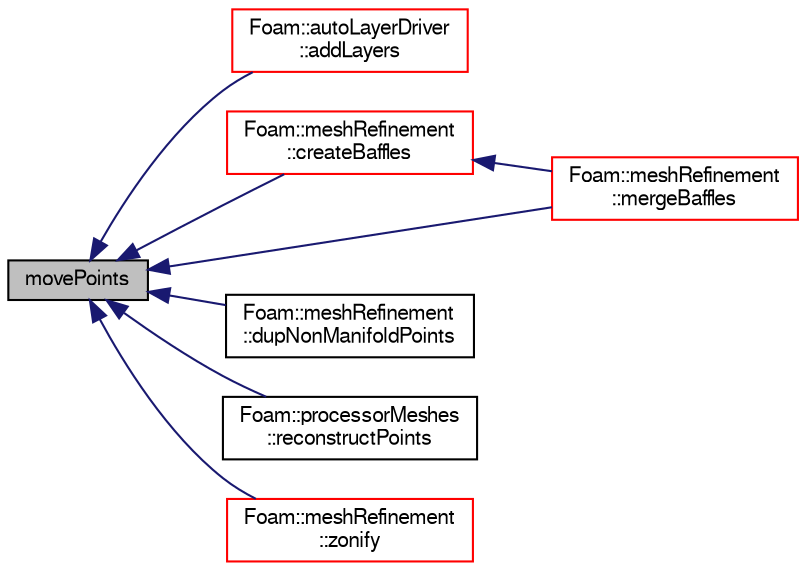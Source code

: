 digraph "movePoints"
{
  bgcolor="transparent";
  edge [fontname="FreeSans",fontsize="10",labelfontname="FreeSans",labelfontsize="10"];
  node [fontname="FreeSans",fontsize="10",shape=record];
  rankdir="LR";
  Node39756 [label="movePoints",height=0.2,width=0.4,color="black", fillcolor="grey75", style="filled", fontcolor="black"];
  Node39756 -> Node39757 [dir="back",color="midnightblue",fontsize="10",style="solid",fontname="FreeSans"];
  Node39757 [label="Foam::autoLayerDriver\l::addLayers",height=0.2,width=0.4,color="red",URL="$a24610.html#a2654851d1ffedc26e8ff1424f7097ba6",tooltip="Add cell layers. "];
  Node39756 -> Node39760 [dir="back",color="midnightblue",fontsize="10",style="solid",fontname="FreeSans"];
  Node39760 [label="Foam::meshRefinement\l::createBaffles",height=0.2,width=0.4,color="red",URL="$a24662.html#adf59ba1ba1060862e3274059692eea57",tooltip="Create baffle for every internal face where ownPatch != -1. "];
  Node39760 -> Node39764 [dir="back",color="midnightblue",fontsize="10",style="solid",fontname="FreeSans"];
  Node39764 [label="Foam::meshRefinement\l::mergeBaffles",height=0.2,width=0.4,color="red",URL="$a24662.html#aa959f1ef1377d3a4eaac5ff099280e50",tooltip="Merge baffles. Gets pairs of faces. "];
  Node39756 -> Node39766 [dir="back",color="midnightblue",fontsize="10",style="solid",fontname="FreeSans"];
  Node39766 [label="Foam::meshRefinement\l::dupNonManifoldPoints",height=0.2,width=0.4,color="black",URL="$a24662.html#a9dbc8bd1d38070053486014e911d03a1",tooltip="Find boundary points that connect to more than one cell. "];
  Node39756 -> Node39764 [dir="back",color="midnightblue",fontsize="10",style="solid",fontname="FreeSans"];
  Node39756 -> Node39767 [dir="back",color="midnightblue",fontsize="10",style="solid",fontname="FreeSans"];
  Node39767 [label="Foam::processorMeshes\l::reconstructPoints",height=0.2,width=0.4,color="black",URL="$a28662.html#a3c986dd25c16cb5d2a3c3ecf708fbe10",tooltip="Reconstruct point position after motion in parallel. "];
  Node39756 -> Node39768 [dir="back",color="midnightblue",fontsize="10",style="solid",fontname="FreeSans"];
  Node39768 [label="Foam::meshRefinement\l::zonify",height=0.2,width=0.4,color="red",URL="$a24662.html#a90cf965dfe02eb20f11a4a8c6035747f",tooltip="Put faces/cells into zones according to surface specification. "];
}
